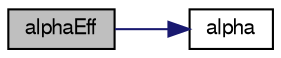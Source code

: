 digraph "alphaEff"
{
  bgcolor="transparent";
  edge [fontname="FreeSans",fontsize="10",labelfontname="FreeSans",labelfontsize="10"];
  node [fontname="FreeSans",fontsize="10",shape=record];
  rankdir="LR";
  Node1 [label="alphaEff",height=0.2,width=0.4,color="black", fillcolor="grey75", style="filled" fontcolor="black"];
  Node1 -> Node2 [color="midnightblue",fontsize="10",style="solid",fontname="FreeSans"];
  Node2 [label="alpha",height=0.2,width=0.4,color="black",URL="$a02513.html#afafce0dcc90b8c3a966e445857a14e34",tooltip="Return the laminar thermal diffusivity for enthalpy [kg/m/s]. "];
}
